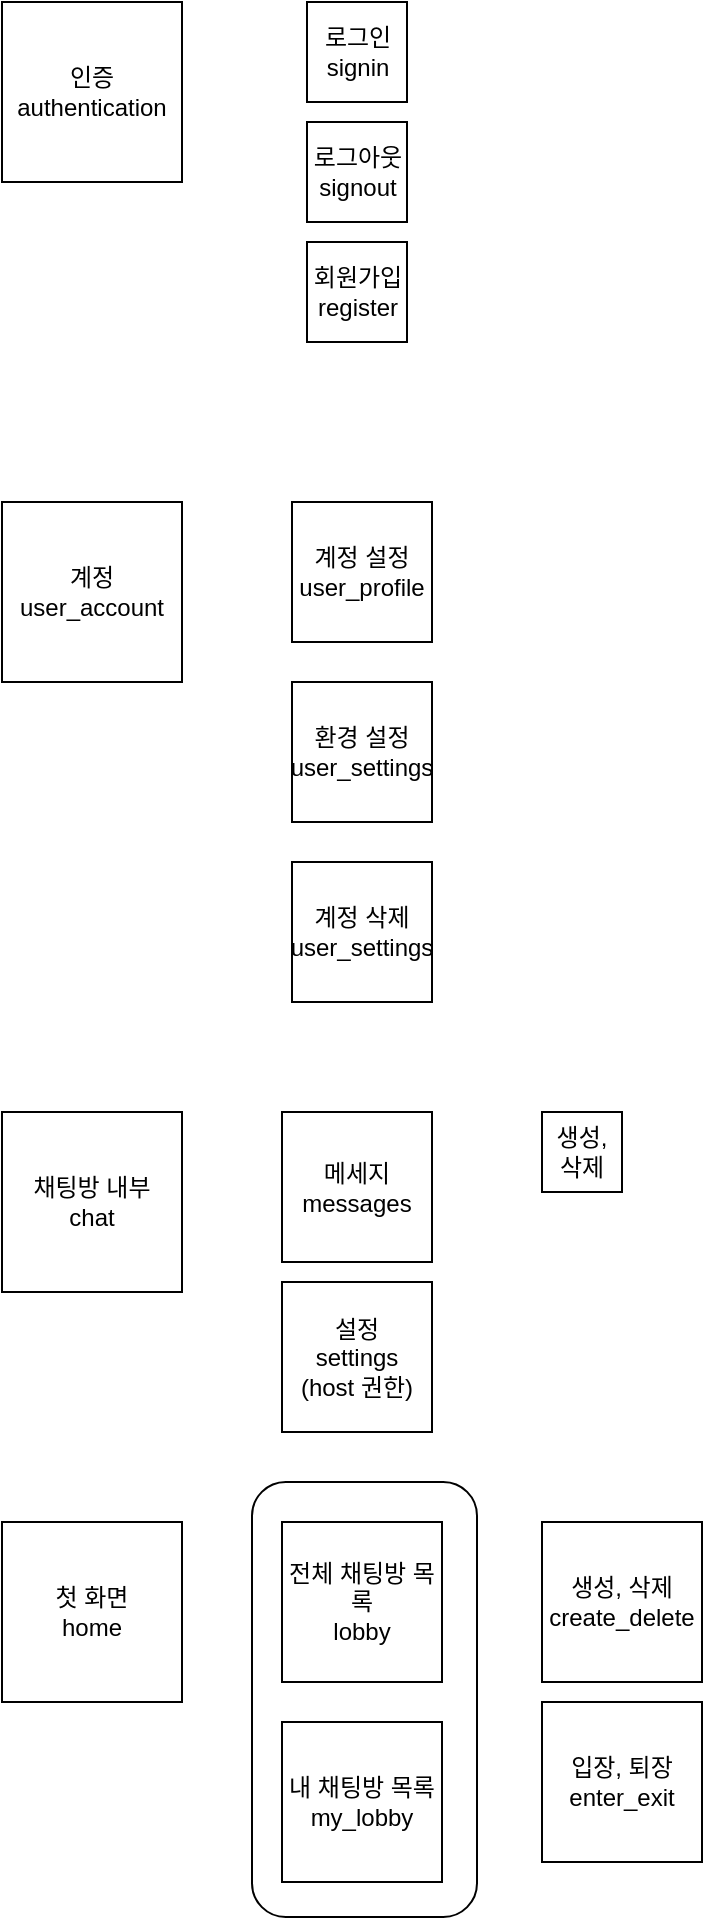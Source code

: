 <mxfile version="24.0.3" type="github">
  <diagram name="페이지-1" id="R3X2M3-pAcKjLp77W0T4">
    <mxGraphModel dx="1050" dy="530" grid="1" gridSize="10" guides="1" tooltips="1" connect="1" arrows="1" fold="1" page="1" pageScale="1" pageWidth="827" pageHeight="1169" math="0" shadow="0">
      <root>
        <mxCell id="0" />
        <mxCell id="1" parent="0" />
        <mxCell id="u7Ux2kxzC6DYL-uHv_Bl-3" value="" style="rounded=1;whiteSpace=wrap;html=1;rotation=90;" vertex="1" parent="1">
          <mxGeometry x="92.5" y="822.5" width="217.5" height="112.5" as="geometry" />
        </mxCell>
        <mxCell id="9SrGxSWxUJ_v8hZyUirk-1" value="인증&lt;div&gt;authentication&lt;/div&gt;" style="whiteSpace=wrap;html=1;aspect=fixed;" parent="1" vertex="1">
          <mxGeometry x="20" y="30" width="90" height="90" as="geometry" />
        </mxCell>
        <mxCell id="aePrKIAzhRh7uTKZdlOW-2" value="&lt;div&gt;계정&lt;/div&gt;&lt;div&gt;user_account&lt;/div&gt;" style="whiteSpace=wrap;html=1;aspect=fixed;" parent="1" vertex="1">
          <mxGeometry x="20" y="280" width="90" height="90" as="geometry" />
        </mxCell>
        <mxCell id="aePrKIAzhRh7uTKZdlOW-3" value="&lt;div&gt;채팅방 내부&lt;/div&gt;&lt;div&gt;chat&lt;/div&gt;" style="whiteSpace=wrap;html=1;aspect=fixed;" parent="1" vertex="1">
          <mxGeometry x="20" y="585" width="90" height="90" as="geometry" />
        </mxCell>
        <mxCell id="aePrKIAzhRh7uTKZdlOW-4" value="&lt;div&gt;전체 채팅방 목록&lt;/div&gt;&lt;div&gt;lobby&lt;/div&gt;" style="whiteSpace=wrap;html=1;aspect=fixed;" parent="1" vertex="1">
          <mxGeometry x="160" y="790" width="80" height="80" as="geometry" />
        </mxCell>
        <mxCell id="aePrKIAzhRh7uTKZdlOW-5" value="첫 화면&lt;div&gt;home&lt;/div&gt;" style="whiteSpace=wrap;html=1;aspect=fixed;" parent="1" vertex="1">
          <mxGeometry x="20" y="790" width="90" height="90" as="geometry" />
        </mxCell>
        <mxCell id="aePrKIAzhRh7uTKZdlOW-6" value="&lt;div&gt;내 채팅방 목록&lt;/div&gt;&lt;div&gt;my_&lt;span style=&quot;background-color: initial;&quot;&gt;lobby&lt;/span&gt;&lt;/div&gt;" style="whiteSpace=wrap;html=1;aspect=fixed;" parent="1" vertex="1">
          <mxGeometry x="160" y="890" width="80" height="80" as="geometry" />
        </mxCell>
        <mxCell id="aePrKIAzhRh7uTKZdlOW-7" value="&lt;div&gt;로그인&lt;/div&gt;signin" style="whiteSpace=wrap;html=1;aspect=fixed;" parent="1" vertex="1">
          <mxGeometry x="172.5" y="30" width="50" height="50" as="geometry" />
        </mxCell>
        <mxCell id="aePrKIAzhRh7uTKZdlOW-9" value="&lt;div&gt;로그아웃&lt;/div&gt;signout" style="whiteSpace=wrap;html=1;aspect=fixed;" parent="1" vertex="1">
          <mxGeometry x="172.5" y="90" width="50" height="50" as="geometry" />
        </mxCell>
        <mxCell id="aePrKIAzhRh7uTKZdlOW-10" value="&lt;div&gt;회원가입register&lt;/div&gt;" style="whiteSpace=wrap;html=1;aspect=fixed;" parent="1" vertex="1">
          <mxGeometry x="172.5" y="150" width="50" height="50" as="geometry" />
        </mxCell>
        <mxCell id="aePrKIAzhRh7uTKZdlOW-12" value="계정 설정&lt;div&gt;&lt;/div&gt;&lt;div&gt;user_profile&lt;/div&gt;" style="whiteSpace=wrap;html=1;aspect=fixed;" parent="1" vertex="1">
          <mxGeometry x="165" y="280" width="70" height="70" as="geometry" />
        </mxCell>
        <mxCell id="aePrKIAzhRh7uTKZdlOW-15" value="환경 설정&lt;div&gt;&lt;/div&gt;&lt;div&gt;user_settings&lt;/div&gt;" style="whiteSpace=wrap;html=1;aspect=fixed;" parent="1" vertex="1">
          <mxGeometry x="165" y="370" width="70" height="70" as="geometry" />
        </mxCell>
        <mxCell id="aePrKIAzhRh7uTKZdlOW-17" value="계정 삭제&lt;div&gt;user_settings&lt;/div&gt;" style="whiteSpace=wrap;html=1;aspect=fixed;" parent="1" vertex="1">
          <mxGeometry x="165" y="460" width="70" height="70" as="geometry" />
        </mxCell>
        <mxCell id="PC-SjVzEcOUZYH48-COz-1" value="&lt;div&gt;&lt;span style=&quot;background-color: initial;&quot;&gt;생성, 삭제&lt;/span&gt;&lt;br&gt;&lt;/div&gt;&lt;div&gt;create_delete&lt;span style=&quot;background-color: initial;&quot;&gt;&lt;br&gt;&lt;/span&gt;&lt;/div&gt;" style="whiteSpace=wrap;html=1;aspect=fixed;" parent="1" vertex="1">
          <mxGeometry x="290" y="790" width="80" height="80" as="geometry" />
        </mxCell>
        <mxCell id="PC-SjVzEcOUZYH48-COz-2" value="입장, 퇴장&lt;div&gt;enter_exit&lt;/div&gt;" style="whiteSpace=wrap;html=1;aspect=fixed;" parent="1" vertex="1">
          <mxGeometry x="290" y="880" width="80" height="80" as="geometry" />
        </mxCell>
        <mxCell id="PC-SjVzEcOUZYH48-COz-7" value="&lt;div&gt;메세지&lt;/div&gt;&lt;div&gt;messages&lt;/div&gt;" style="whiteSpace=wrap;html=1;aspect=fixed;" parent="1" vertex="1">
          <mxGeometry x="160" y="585" width="75" height="75" as="geometry" />
        </mxCell>
        <mxCell id="PC-SjVzEcOUZYH48-COz-9" value="&lt;div&gt;설정&lt;/div&gt;&lt;div&gt;settings&lt;/div&gt;&lt;div&gt;(host 권한)&lt;/div&gt;" style="whiteSpace=wrap;html=1;aspect=fixed;" parent="1" vertex="1">
          <mxGeometry x="160" y="670" width="75" height="75" as="geometry" />
        </mxCell>
        <mxCell id="u7Ux2kxzC6DYL-uHv_Bl-1" value="&lt;div&gt;&lt;span style=&quot;background-color: initial;&quot;&gt;생성,&lt;/span&gt;&lt;/div&gt;&lt;div&gt;&lt;span style=&quot;background-color: initial;&quot;&gt;삭제&lt;/span&gt;&lt;/div&gt;" style="whiteSpace=wrap;html=1;aspect=fixed;" vertex="1" parent="1">
          <mxGeometry x="290" y="585" width="40" height="40" as="geometry" />
        </mxCell>
      </root>
    </mxGraphModel>
  </diagram>
</mxfile>
